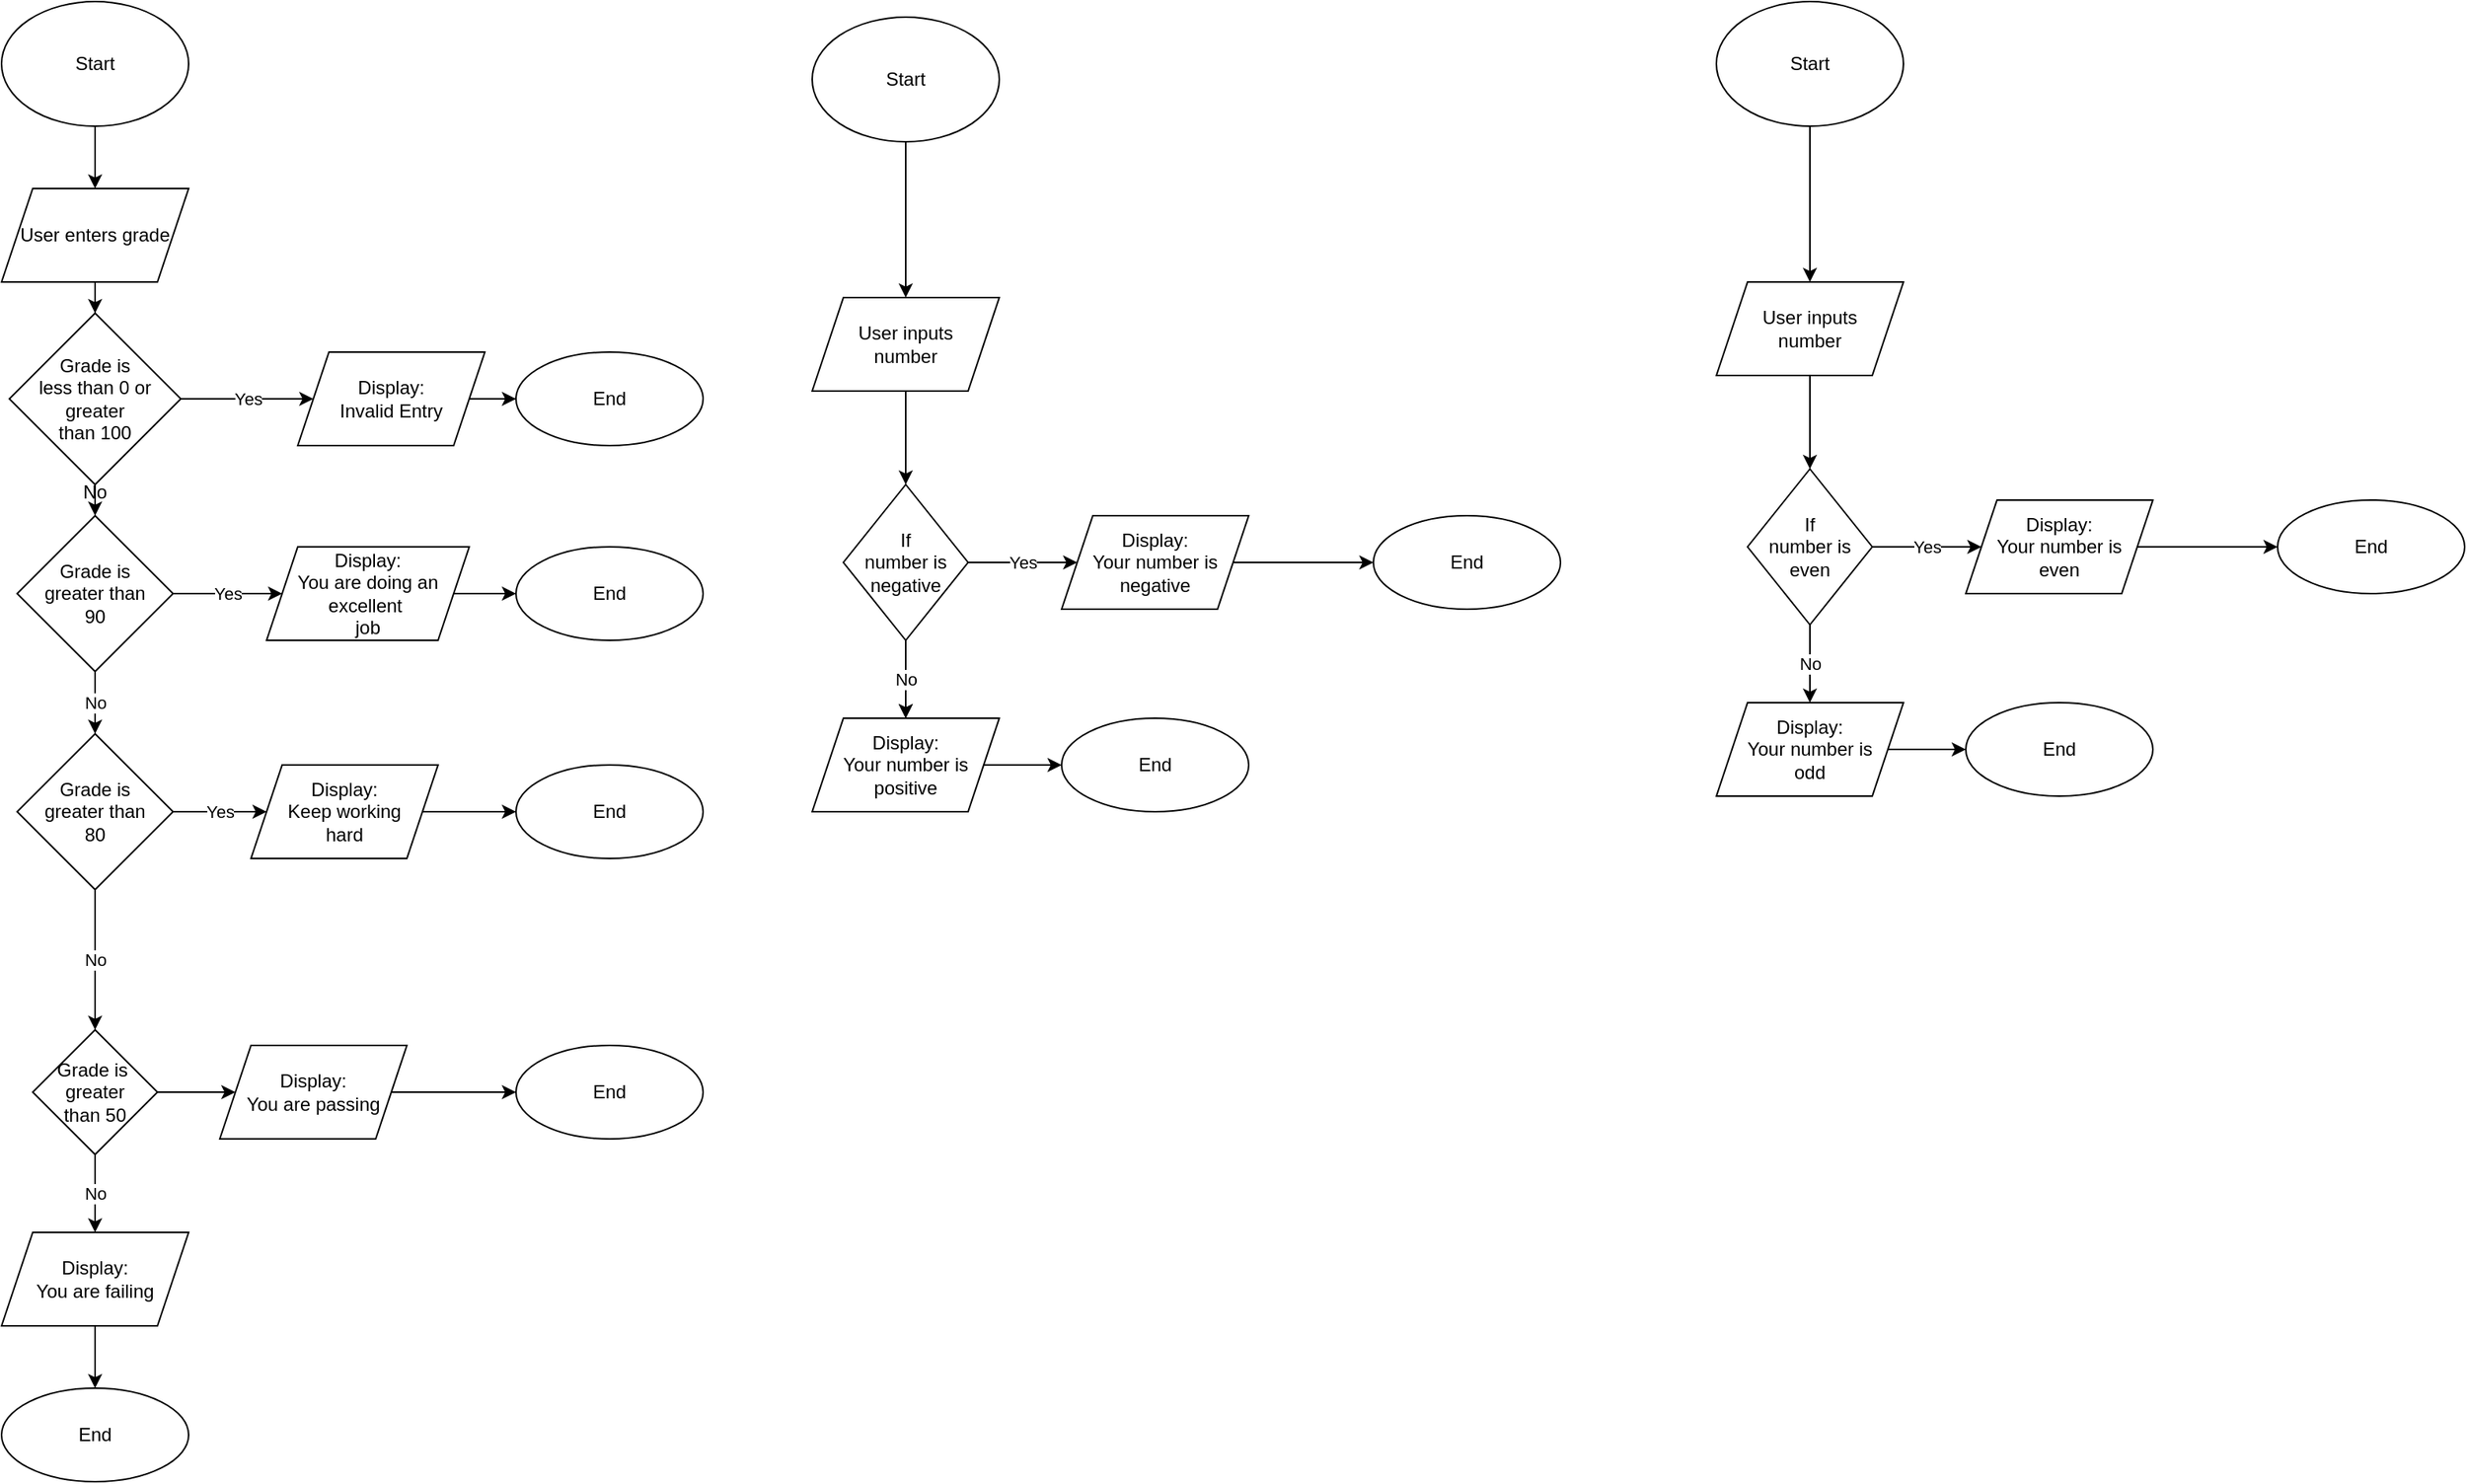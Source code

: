<mxfile version="17.2.4" type="device"><diagram id="M6QRg4GP-_J57cXL01Ht" name="Page-1"><mxGraphModel dx="1673" dy="1071" grid="1" gridSize="10" guides="1" tooltips="1" connect="1" arrows="1" fold="1" page="1" pageScale="1" pageWidth="850" pageHeight="1100" math="0" shadow="0"><root><mxCell id="0"/><mxCell id="1" parent="0"/><mxCell id="Sca4jsN_i0QJXuwG52CQ-3" value="" style="edgeStyle=orthogonalEdgeStyle;rounded=0;orthogonalLoop=1;jettySize=auto;html=1;" parent="1" source="Sca4jsN_i0QJXuwG52CQ-1" target="Sca4jsN_i0QJXuwG52CQ-2" edge="1"><mxGeometry relative="1" as="geometry"/></mxCell><mxCell id="Sca4jsN_i0QJXuwG52CQ-1" value="Start" style="ellipse;whiteSpace=wrap;html=1;" parent="1" vertex="1"><mxGeometry x="360" y="420" width="120" height="80" as="geometry"/></mxCell><mxCell id="Sca4jsN_i0QJXuwG52CQ-5" value="" style="edgeStyle=orthogonalEdgeStyle;rounded=0;orthogonalLoop=1;jettySize=auto;html=1;" parent="1" source="Sca4jsN_i0QJXuwG52CQ-2" target="Sca4jsN_i0QJXuwG52CQ-4" edge="1"><mxGeometry relative="1" as="geometry"/></mxCell><mxCell id="Sca4jsN_i0QJXuwG52CQ-26" value="" style="edgeStyle=orthogonalEdgeStyle;rounded=0;orthogonalLoop=1;jettySize=auto;html=1;" parent="1" source="Sca4jsN_i0QJXuwG52CQ-2" target="Sca4jsN_i0QJXuwG52CQ-25" edge="1"><mxGeometry relative="1" as="geometry"/></mxCell><mxCell id="Sca4jsN_i0QJXuwG52CQ-2" value="User enters grade" style="shape=parallelogram;perimeter=parallelogramPerimeter;whiteSpace=wrap;html=1;fixedSize=1;" parent="1" vertex="1"><mxGeometry x="360" y="540" width="120" height="60" as="geometry"/></mxCell><mxCell id="Sca4jsN_i0QJXuwG52CQ-7" value="Yes" style="edgeStyle=orthogonalEdgeStyle;rounded=0;orthogonalLoop=1;jettySize=auto;html=1;" parent="1" source="Sca4jsN_i0QJXuwG52CQ-4" target="Sca4jsN_i0QJXuwG52CQ-6" edge="1"><mxGeometry relative="1" as="geometry"/></mxCell><mxCell id="Sca4jsN_i0QJXuwG52CQ-13" value="No" style="edgeStyle=orthogonalEdgeStyle;rounded=0;orthogonalLoop=1;jettySize=auto;html=1;" parent="1" source="Sca4jsN_i0QJXuwG52CQ-4" target="Sca4jsN_i0QJXuwG52CQ-12" edge="1"><mxGeometry relative="1" as="geometry"/></mxCell><mxCell id="Sca4jsN_i0QJXuwG52CQ-4" value="Grade is&lt;br&gt;&amp;nbsp;greater than&amp;nbsp;&lt;br&gt;90" style="rhombus;whiteSpace=wrap;html=1;" parent="1" vertex="1"><mxGeometry x="370" y="750" width="100" height="100" as="geometry"/></mxCell><mxCell id="Sca4jsN_i0QJXuwG52CQ-9" value="" style="edgeStyle=orthogonalEdgeStyle;rounded=0;orthogonalLoop=1;jettySize=auto;html=1;" parent="1" source="Sca4jsN_i0QJXuwG52CQ-6" target="Sca4jsN_i0QJXuwG52CQ-8" edge="1"><mxGeometry relative="1" as="geometry"/></mxCell><mxCell id="Sca4jsN_i0QJXuwG52CQ-6" value="Display:&lt;br&gt;You are doing an excellent&amp;nbsp;&lt;br&gt;job" style="shape=parallelogram;perimeter=parallelogramPerimeter;whiteSpace=wrap;html=1;fixedSize=1;" parent="1" vertex="1"><mxGeometry x="530" y="770" width="130" height="60" as="geometry"/></mxCell><mxCell id="Sca4jsN_i0QJXuwG52CQ-8" value="End" style="ellipse;whiteSpace=wrap;html=1;" parent="1" vertex="1"><mxGeometry x="690" y="770" width="120" height="60" as="geometry"/></mxCell><mxCell id="Sca4jsN_i0QJXuwG52CQ-15" value="Yes" style="edgeStyle=orthogonalEdgeStyle;rounded=0;orthogonalLoop=1;jettySize=auto;html=1;" parent="1" source="Sca4jsN_i0QJXuwG52CQ-12" target="Sca4jsN_i0QJXuwG52CQ-14" edge="1"><mxGeometry relative="1" as="geometry"/></mxCell><mxCell id="Sca4jsN_i0QJXuwG52CQ-19" value="No" style="edgeStyle=orthogonalEdgeStyle;rounded=0;orthogonalLoop=1;jettySize=auto;html=1;" parent="1" source="Sca4jsN_i0QJXuwG52CQ-12" target="Sca4jsN_i0QJXuwG52CQ-18" edge="1"><mxGeometry relative="1" as="geometry"/></mxCell><mxCell id="Sca4jsN_i0QJXuwG52CQ-12" value="Grade is&lt;br&gt;&amp;nbsp;greater than&amp;nbsp;&lt;br&gt;80" style="rhombus;whiteSpace=wrap;html=1;" parent="1" vertex="1"><mxGeometry x="370" y="890" width="100" height="100" as="geometry"/></mxCell><mxCell id="Sca4jsN_i0QJXuwG52CQ-17" value="" style="edgeStyle=orthogonalEdgeStyle;rounded=0;orthogonalLoop=1;jettySize=auto;html=1;" parent="1" source="Sca4jsN_i0QJXuwG52CQ-14" target="Sca4jsN_i0QJXuwG52CQ-16" edge="1"><mxGeometry relative="1" as="geometry"/></mxCell><mxCell id="Sca4jsN_i0QJXuwG52CQ-14" value="Display:&lt;br&gt;Keep working &lt;br&gt;hard" style="shape=parallelogram;perimeter=parallelogramPerimeter;whiteSpace=wrap;html=1;fixedSize=1;" parent="1" vertex="1"><mxGeometry x="520" y="910" width="120" height="60" as="geometry"/></mxCell><mxCell id="Sca4jsN_i0QJXuwG52CQ-16" value="End" style="ellipse;whiteSpace=wrap;html=1;" parent="1" vertex="1"><mxGeometry x="690" y="910" width="120" height="60" as="geometry"/></mxCell><mxCell id="Sca4jsN_i0QJXuwG52CQ-21" value="" style="edgeStyle=orthogonalEdgeStyle;rounded=0;orthogonalLoop=1;jettySize=auto;html=1;" parent="1" source="Sca4jsN_i0QJXuwG52CQ-18" target="Sca4jsN_i0QJXuwG52CQ-20" edge="1"><mxGeometry relative="1" as="geometry"/></mxCell><mxCell id="Sca4jsN_i0QJXuwG52CQ-33" value="No" style="edgeStyle=orthogonalEdgeStyle;rounded=0;orthogonalLoop=1;jettySize=auto;html=1;" parent="1" source="Sca4jsN_i0QJXuwG52CQ-18" target="Sca4jsN_i0QJXuwG52CQ-34" edge="1"><mxGeometry relative="1" as="geometry"><mxPoint x="420" y="1240" as="targetPoint"/></mxGeometry></mxCell><mxCell id="Sca4jsN_i0QJXuwG52CQ-18" value="Grade is&amp;nbsp;&lt;br&gt;greater&lt;br&gt;than 50" style="rhombus;whiteSpace=wrap;html=1;" parent="1" vertex="1"><mxGeometry x="380" y="1080" width="80" height="80" as="geometry"/></mxCell><mxCell id="Sca4jsN_i0QJXuwG52CQ-23" value="" style="edgeStyle=orthogonalEdgeStyle;rounded=0;orthogonalLoop=1;jettySize=auto;html=1;" parent="1" source="Sca4jsN_i0QJXuwG52CQ-20" target="Sca4jsN_i0QJXuwG52CQ-22" edge="1"><mxGeometry relative="1" as="geometry"/></mxCell><mxCell id="Sca4jsN_i0QJXuwG52CQ-20" value="Display:&lt;br&gt;You are passing" style="shape=parallelogram;perimeter=parallelogramPerimeter;whiteSpace=wrap;html=1;fixedSize=1;" parent="1" vertex="1"><mxGeometry x="500" y="1090" width="120" height="60" as="geometry"/></mxCell><mxCell id="Sca4jsN_i0QJXuwG52CQ-22" value="End" style="ellipse;whiteSpace=wrap;html=1;" parent="1" vertex="1"><mxGeometry x="690" y="1090" width="120" height="60" as="geometry"/></mxCell><mxCell id="Sca4jsN_i0QJXuwG52CQ-28" value="Yes" style="edgeStyle=orthogonalEdgeStyle;rounded=0;orthogonalLoop=1;jettySize=auto;html=1;" parent="1" source="Sca4jsN_i0QJXuwG52CQ-25" target="Sca4jsN_i0QJXuwG52CQ-27" edge="1"><mxGeometry relative="1" as="geometry"/></mxCell><mxCell id="Sca4jsN_i0QJXuwG52CQ-25" value="Grade is &lt;br&gt;less than 0 or greater &lt;br&gt;than 100" style="rhombus;whiteSpace=wrap;html=1;" parent="1" vertex="1"><mxGeometry x="365" y="620" width="110" height="110" as="geometry"/></mxCell><mxCell id="Sca4jsN_i0QJXuwG52CQ-30" value="" style="edgeStyle=orthogonalEdgeStyle;rounded=0;orthogonalLoop=1;jettySize=auto;html=1;" parent="1" source="Sca4jsN_i0QJXuwG52CQ-27" target="Sca4jsN_i0QJXuwG52CQ-29" edge="1"><mxGeometry relative="1" as="geometry"/></mxCell><mxCell id="Sca4jsN_i0QJXuwG52CQ-27" value="Display:&lt;br&gt;Invalid Entry" style="shape=parallelogram;perimeter=parallelogramPerimeter;whiteSpace=wrap;html=1;fixedSize=1;" parent="1" vertex="1"><mxGeometry x="550" y="645" width="120" height="60" as="geometry"/></mxCell><mxCell id="Sca4jsN_i0QJXuwG52CQ-29" value="End" style="ellipse;whiteSpace=wrap;html=1;" parent="1" vertex="1"><mxGeometry x="690" y="645" width="120" height="60" as="geometry"/></mxCell><mxCell id="Sca4jsN_i0QJXuwG52CQ-31" value="No" style="text;html=1;strokeColor=none;fillColor=none;align=center;verticalAlign=middle;whiteSpace=wrap;rounded=0;" parent="1" vertex="1"><mxGeometry x="390" y="720" width="60" height="30" as="geometry"/></mxCell><mxCell id="Sca4jsN_i0QJXuwG52CQ-36" value="" style="edgeStyle=orthogonalEdgeStyle;rounded=0;orthogonalLoop=1;jettySize=auto;html=1;" parent="1" source="Sca4jsN_i0QJXuwG52CQ-34" target="Sca4jsN_i0QJXuwG52CQ-35" edge="1"><mxGeometry relative="1" as="geometry"/></mxCell><mxCell id="Sca4jsN_i0QJXuwG52CQ-34" value="Display:&lt;br&gt;You are failing" style="shape=parallelogram;perimeter=parallelogramPerimeter;whiteSpace=wrap;html=1;fixedSize=1;" parent="1" vertex="1"><mxGeometry x="360" y="1210" width="120" height="60" as="geometry"/></mxCell><mxCell id="Sca4jsN_i0QJXuwG52CQ-35" value="End" style="ellipse;whiteSpace=wrap;html=1;" parent="1" vertex="1"><mxGeometry x="360" y="1310" width="120" height="60" as="geometry"/></mxCell><mxCell id="LjwHq_tL49924Gwq4xO1-3" value="" style="edgeStyle=orthogonalEdgeStyle;rounded=0;orthogonalLoop=1;jettySize=auto;html=1;" edge="1" parent="1" source="LjwHq_tL49924Gwq4xO1-1" target="LjwHq_tL49924Gwq4xO1-2"><mxGeometry relative="1" as="geometry"/></mxCell><mxCell id="LjwHq_tL49924Gwq4xO1-1" value="Start" style="ellipse;whiteSpace=wrap;html=1;" vertex="1" parent="1"><mxGeometry x="880" y="430" width="120" height="80" as="geometry"/></mxCell><mxCell id="LjwHq_tL49924Gwq4xO1-7" value="" style="edgeStyle=orthogonalEdgeStyle;rounded=0;orthogonalLoop=1;jettySize=auto;html=1;" edge="1" parent="1" source="LjwHq_tL49924Gwq4xO1-2" target="LjwHq_tL49924Gwq4xO1-6"><mxGeometry relative="1" as="geometry"/></mxCell><mxCell id="LjwHq_tL49924Gwq4xO1-2" value="User inputs &lt;br&gt;number" style="shape=parallelogram;perimeter=parallelogramPerimeter;whiteSpace=wrap;html=1;fixedSize=1;" vertex="1" parent="1"><mxGeometry x="880" y="610" width="120" height="60" as="geometry"/></mxCell><mxCell id="LjwHq_tL49924Gwq4xO1-9" value="Yes" style="edgeStyle=orthogonalEdgeStyle;rounded=0;orthogonalLoop=1;jettySize=auto;html=1;" edge="1" parent="1" source="LjwHq_tL49924Gwq4xO1-6" target="LjwHq_tL49924Gwq4xO1-8"><mxGeometry relative="1" as="geometry"/></mxCell><mxCell id="LjwHq_tL49924Gwq4xO1-13" value="" style="edgeStyle=orthogonalEdgeStyle;rounded=0;orthogonalLoop=1;jettySize=auto;html=1;" edge="1" parent="1" source="LjwHq_tL49924Gwq4xO1-6" target="LjwHq_tL49924Gwq4xO1-12"><mxGeometry relative="1" as="geometry"/></mxCell><mxCell id="LjwHq_tL49924Gwq4xO1-29" value="No" style="edgeStyle=orthogonalEdgeStyle;rounded=0;orthogonalLoop=1;jettySize=auto;html=1;" edge="1" parent="1" source="LjwHq_tL49924Gwq4xO1-6" target="LjwHq_tL49924Gwq4xO1-12"><mxGeometry relative="1" as="geometry"/></mxCell><mxCell id="LjwHq_tL49924Gwq4xO1-6" value="If &lt;br&gt;number&amp;nbsp;is &lt;br&gt;negative" style="rhombus;whiteSpace=wrap;html=1;" vertex="1" parent="1"><mxGeometry x="900" y="730" width="80" height="100" as="geometry"/></mxCell><mxCell id="LjwHq_tL49924Gwq4xO1-11" value="" style="edgeStyle=orthogonalEdgeStyle;rounded=0;orthogonalLoop=1;jettySize=auto;html=1;" edge="1" parent="1" source="LjwHq_tL49924Gwq4xO1-8" target="LjwHq_tL49924Gwq4xO1-10"><mxGeometry relative="1" as="geometry"/></mxCell><mxCell id="LjwHq_tL49924Gwq4xO1-8" value="Display:&lt;br&gt;Your number is negative" style="shape=parallelogram;perimeter=parallelogramPerimeter;whiteSpace=wrap;html=1;fixedSize=1;" vertex="1" parent="1"><mxGeometry x="1040" y="750" width="120" height="60" as="geometry"/></mxCell><mxCell id="LjwHq_tL49924Gwq4xO1-10" value="End" style="ellipse;whiteSpace=wrap;html=1;" vertex="1" parent="1"><mxGeometry x="1240" y="750" width="120" height="60" as="geometry"/></mxCell><mxCell id="LjwHq_tL49924Gwq4xO1-15" value="" style="edgeStyle=orthogonalEdgeStyle;rounded=0;orthogonalLoop=1;jettySize=auto;html=1;" edge="1" parent="1" source="LjwHq_tL49924Gwq4xO1-12" target="LjwHq_tL49924Gwq4xO1-14"><mxGeometry relative="1" as="geometry"/></mxCell><mxCell id="LjwHq_tL49924Gwq4xO1-12" value="Display:&lt;br&gt;Your number is positive" style="shape=parallelogram;perimeter=parallelogramPerimeter;whiteSpace=wrap;html=1;fixedSize=1;" vertex="1" parent="1"><mxGeometry x="880" y="880" width="120" height="60" as="geometry"/></mxCell><mxCell id="LjwHq_tL49924Gwq4xO1-14" value="End" style="ellipse;whiteSpace=wrap;html=1;" vertex="1" parent="1"><mxGeometry x="1040" y="880" width="120" height="60" as="geometry"/></mxCell><mxCell id="LjwHq_tL49924Gwq4xO1-16" value="" style="edgeStyle=orthogonalEdgeStyle;rounded=0;orthogonalLoop=1;jettySize=auto;html=1;" edge="1" parent="1" source="LjwHq_tL49924Gwq4xO1-17" target="LjwHq_tL49924Gwq4xO1-19"><mxGeometry relative="1" as="geometry"/></mxCell><mxCell id="LjwHq_tL49924Gwq4xO1-17" value="Start" style="ellipse;whiteSpace=wrap;html=1;" vertex="1" parent="1"><mxGeometry x="1460" y="420" width="120" height="80" as="geometry"/></mxCell><mxCell id="LjwHq_tL49924Gwq4xO1-18" value="" style="edgeStyle=orthogonalEdgeStyle;rounded=0;orthogonalLoop=1;jettySize=auto;html=1;" edge="1" parent="1" source="LjwHq_tL49924Gwq4xO1-19" target="LjwHq_tL49924Gwq4xO1-22"><mxGeometry relative="1" as="geometry"/></mxCell><mxCell id="LjwHq_tL49924Gwq4xO1-19" value="User inputs &lt;br&gt;number" style="shape=parallelogram;perimeter=parallelogramPerimeter;whiteSpace=wrap;html=1;fixedSize=1;" vertex="1" parent="1"><mxGeometry x="1460" y="600" width="120" height="60" as="geometry"/></mxCell><mxCell id="LjwHq_tL49924Gwq4xO1-20" value="Yes" style="edgeStyle=orthogonalEdgeStyle;rounded=0;orthogonalLoop=1;jettySize=auto;html=1;" edge="1" parent="1" source="LjwHq_tL49924Gwq4xO1-22" target="LjwHq_tL49924Gwq4xO1-24"><mxGeometry relative="1" as="geometry"/></mxCell><mxCell id="LjwHq_tL49924Gwq4xO1-21" value="No" style="edgeStyle=orthogonalEdgeStyle;rounded=0;orthogonalLoop=1;jettySize=auto;html=1;" edge="1" parent="1" source="LjwHq_tL49924Gwq4xO1-22" target="LjwHq_tL49924Gwq4xO1-27"><mxGeometry relative="1" as="geometry"/></mxCell><mxCell id="LjwHq_tL49924Gwq4xO1-22" value="If &lt;br&gt;number&amp;nbsp;is &lt;br&gt;even" style="rhombus;whiteSpace=wrap;html=1;" vertex="1" parent="1"><mxGeometry x="1480" y="720" width="80" height="100" as="geometry"/></mxCell><mxCell id="LjwHq_tL49924Gwq4xO1-23" value="" style="edgeStyle=orthogonalEdgeStyle;rounded=0;orthogonalLoop=1;jettySize=auto;html=1;" edge="1" parent="1" source="LjwHq_tL49924Gwq4xO1-24" target="LjwHq_tL49924Gwq4xO1-25"><mxGeometry relative="1" as="geometry"/></mxCell><mxCell id="LjwHq_tL49924Gwq4xO1-24" value="Display:&lt;br&gt;Your number is &lt;br&gt;even" style="shape=parallelogram;perimeter=parallelogramPerimeter;whiteSpace=wrap;html=1;fixedSize=1;" vertex="1" parent="1"><mxGeometry x="1620" y="740" width="120" height="60" as="geometry"/></mxCell><mxCell id="LjwHq_tL49924Gwq4xO1-25" value="End" style="ellipse;whiteSpace=wrap;html=1;" vertex="1" parent="1"><mxGeometry x="1820" y="740" width="120" height="60" as="geometry"/></mxCell><mxCell id="LjwHq_tL49924Gwq4xO1-26" value="" style="edgeStyle=orthogonalEdgeStyle;rounded=0;orthogonalLoop=1;jettySize=auto;html=1;" edge="1" parent="1" source="LjwHq_tL49924Gwq4xO1-27" target="LjwHq_tL49924Gwq4xO1-28"><mxGeometry relative="1" as="geometry"/></mxCell><mxCell id="LjwHq_tL49924Gwq4xO1-27" value="Display:&lt;br&gt;Your number is &lt;br&gt;odd" style="shape=parallelogram;perimeter=parallelogramPerimeter;whiteSpace=wrap;html=1;fixedSize=1;" vertex="1" parent="1"><mxGeometry x="1460" y="870" width="120" height="60" as="geometry"/></mxCell><mxCell id="LjwHq_tL49924Gwq4xO1-28" value="End" style="ellipse;whiteSpace=wrap;html=1;" vertex="1" parent="1"><mxGeometry x="1620" y="870" width="120" height="60" as="geometry"/></mxCell></root></mxGraphModel></diagram></mxfile>